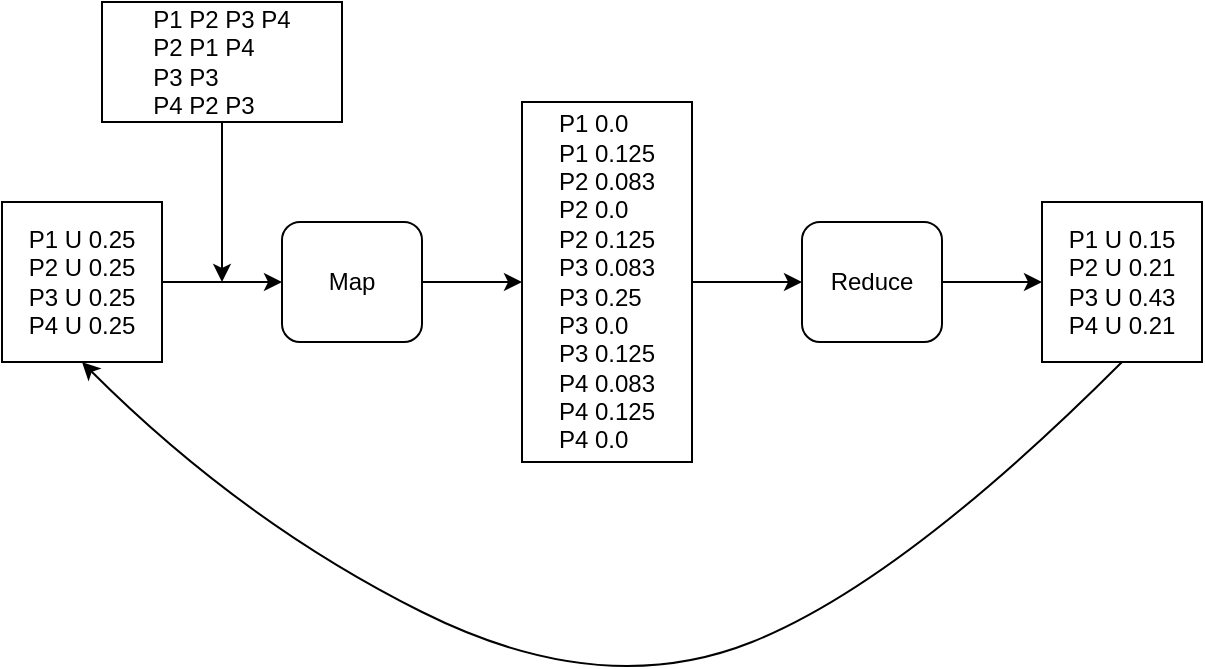 <mxfile version="20.2.8" type="github">
  <diagram id="kgpKYQtTHZ0yAKxKKP6v" name="Page-1">
    <mxGraphModel dx="1990" dy="1072" grid="1" gridSize="10" guides="1" tooltips="1" connect="1" arrows="1" fold="1" page="1" pageScale="1" pageWidth="850" pageHeight="1100" math="0" shadow="0">
      <root>
        <mxCell id="0" />
        <mxCell id="1" parent="0" />
        <mxCell id="R-UWoaouHZfLqns_l7Qr-1" value="P1 U 0.25&lt;br&gt;P2 U 0.25&lt;br&gt;P3 U 0.25&lt;br&gt;P4 U 0.25" style="whiteSpace=wrap;html=1;aspect=fixed;" vertex="1" parent="1">
          <mxGeometry x="80" y="240" width="80" height="80" as="geometry" />
        </mxCell>
        <mxCell id="R-UWoaouHZfLqns_l7Qr-2" value="Map" style="rounded=1;whiteSpace=wrap;html=1;" vertex="1" parent="1">
          <mxGeometry x="220" y="250" width="70" height="60" as="geometry" />
        </mxCell>
        <mxCell id="R-UWoaouHZfLqns_l7Qr-3" value="" style="endArrow=classic;html=1;rounded=0;exitX=1;exitY=0.5;exitDx=0;exitDy=0;entryX=0;entryY=0.5;entryDx=0;entryDy=0;" edge="1" parent="1" source="R-UWoaouHZfLqns_l7Qr-1" target="R-UWoaouHZfLqns_l7Qr-2">
          <mxGeometry width="50" height="50" relative="1" as="geometry">
            <mxPoint x="400" y="440" as="sourcePoint" />
            <mxPoint x="450" y="390" as="targetPoint" />
          </mxGeometry>
        </mxCell>
        <mxCell id="R-UWoaouHZfLqns_l7Qr-4" value="" style="endArrow=classic;html=1;rounded=0;exitX=0.5;exitY=1;exitDx=0;exitDy=0;" edge="1" parent="1" source="R-UWoaouHZfLqns_l7Qr-5">
          <mxGeometry width="50" height="50" relative="1" as="geometry">
            <mxPoint x="500" y="220" as="sourcePoint" />
            <mxPoint x="190" y="280" as="targetPoint" />
          </mxGeometry>
        </mxCell>
        <mxCell id="R-UWoaouHZfLqns_l7Qr-5" value="&lt;div style=&quot;text-align: left;&quot;&gt;&lt;span style=&quot;background-color: initial;&quot;&gt;P1 P2 P3 P4&lt;/span&gt;&lt;/div&gt;&lt;div style=&quot;text-align: left;&quot;&gt;&lt;span style=&quot;background-color: initial;&quot;&gt;P2 P1 P4&lt;/span&gt;&lt;/div&gt;&lt;div style=&quot;text-align: left;&quot;&gt;&lt;span style=&quot;background-color: initial;&quot;&gt;P3 P3&lt;/span&gt;&lt;/div&gt;&lt;div style=&quot;text-align: left;&quot;&gt;&lt;span style=&quot;background-color: initial;&quot;&gt;P4 P2 P3&lt;/span&gt;&lt;/div&gt;" style="rounded=0;whiteSpace=wrap;html=1;" vertex="1" parent="1">
          <mxGeometry x="130" y="140" width="120" height="60" as="geometry" />
        </mxCell>
        <mxCell id="R-UWoaouHZfLqns_l7Qr-6" value="" style="endArrow=classic;html=1;rounded=0;exitX=1;exitY=0.5;exitDx=0;exitDy=0;" edge="1" parent="1" source="R-UWoaouHZfLqns_l7Qr-2" target="R-UWoaouHZfLqns_l7Qr-7">
          <mxGeometry width="50" height="50" relative="1" as="geometry">
            <mxPoint x="400" y="420" as="sourcePoint" />
            <mxPoint x="360" y="280" as="targetPoint" />
          </mxGeometry>
        </mxCell>
        <mxCell id="R-UWoaouHZfLqns_l7Qr-8" style="edgeStyle=orthogonalEdgeStyle;rounded=0;orthogonalLoop=1;jettySize=auto;html=1;exitX=0;exitY=0.5;exitDx=0;exitDy=0;" edge="1" parent="1" source="R-UWoaouHZfLqns_l7Qr-7">
          <mxGeometry relative="1" as="geometry">
            <mxPoint x="360" y="280" as="targetPoint" />
          </mxGeometry>
        </mxCell>
        <mxCell id="R-UWoaouHZfLqns_l7Qr-7" value="&lt;div style=&quot;text-align: left;&quot;&gt;&lt;span style=&quot;background-color: initial;&quot;&gt;P1 0.0&lt;/span&gt;&lt;/div&gt;&lt;div style=&quot;text-align: left;&quot;&gt;&lt;span style=&quot;background-color: initial;&quot;&gt;P1 0.125&lt;/span&gt;&lt;/div&gt;&lt;div style=&quot;text-align: left;&quot;&gt;&lt;span style=&quot;background-color: initial;&quot;&gt;P2 0.083&lt;/span&gt;&lt;/div&gt;&lt;div style=&quot;text-align: left;&quot;&gt;&lt;div&gt;&lt;span style=&quot;background-color: initial;&quot;&gt;P2 0.0&lt;/span&gt;&lt;/div&gt;&lt;div&gt;&lt;span style=&quot;background-color: initial;&quot;&gt;P2 0.125&lt;/span&gt;&lt;/div&gt;&lt;div&gt;&lt;div&gt;&lt;span style=&quot;background-color: initial;&quot;&gt;P3 0.083&lt;/span&gt;&lt;/div&gt;&lt;div&gt;&lt;div&gt;&lt;span style=&quot;background-color: initial;&quot;&gt;P3 0.25&lt;/span&gt;&lt;/div&gt;&lt;div&gt;&lt;span style=&quot;background-color: initial;&quot;&gt;P3 0.0&lt;/span&gt;&lt;/div&gt;&lt;/div&gt;&lt;/div&gt;&lt;div&gt;&lt;span style=&quot;background-color: initial;&quot;&gt;P3 0.125&lt;/span&gt;&lt;/div&gt;&lt;div&gt;&lt;div&gt;&lt;span style=&quot;background-color: initial;&quot;&gt;P4 0.083&lt;/span&gt;&lt;br&gt;&lt;/div&gt;&lt;/div&gt;&lt;div&gt;&lt;div&gt;&lt;span style=&quot;background-color: initial;&quot;&gt;P4 0.125&lt;/span&gt;&lt;/div&gt;&lt;div&gt;&lt;span style=&quot;background-color: initial;&quot;&gt;P4 0.0&lt;/span&gt;&lt;/div&gt;&lt;/div&gt;&lt;/div&gt;" style="rounded=0;whiteSpace=wrap;html=1;" vertex="1" parent="1">
          <mxGeometry x="340" y="190" width="85" height="180" as="geometry" />
        </mxCell>
        <mxCell id="R-UWoaouHZfLqns_l7Qr-9" value="" style="endArrow=classic;html=1;rounded=0;exitX=1;exitY=0.5;exitDx=0;exitDy=0;" edge="1" parent="1" source="R-UWoaouHZfLqns_l7Qr-7">
          <mxGeometry width="50" height="50" relative="1" as="geometry">
            <mxPoint x="400" y="340" as="sourcePoint" />
            <mxPoint x="480" y="280" as="targetPoint" />
          </mxGeometry>
        </mxCell>
        <mxCell id="R-UWoaouHZfLqns_l7Qr-11" value="P1 U 0.15&lt;br&gt;P2 U 0.21&lt;br&gt;P3 U 0.43&lt;br&gt;P4 U 0.21" style="whiteSpace=wrap;html=1;aspect=fixed;" vertex="1" parent="1">
          <mxGeometry x="600" y="240" width="80" height="80" as="geometry" />
        </mxCell>
        <mxCell id="R-UWoaouHZfLqns_l7Qr-13" value="" style="edgeStyle=orthogonalEdgeStyle;rounded=0;orthogonalLoop=1;jettySize=auto;html=1;" edge="1" parent="1" source="R-UWoaouHZfLqns_l7Qr-12" target="R-UWoaouHZfLqns_l7Qr-11">
          <mxGeometry relative="1" as="geometry" />
        </mxCell>
        <mxCell id="R-UWoaouHZfLqns_l7Qr-12" value="Reduce" style="rounded=1;whiteSpace=wrap;html=1;" vertex="1" parent="1">
          <mxGeometry x="480" y="250" width="70" height="60" as="geometry" />
        </mxCell>
        <mxCell id="R-UWoaouHZfLqns_l7Qr-14" value="" style="curved=1;endArrow=classic;html=1;rounded=0;exitX=0.5;exitY=1;exitDx=0;exitDy=0;entryX=0.5;entryY=1;entryDx=0;entryDy=0;" edge="1" parent="1" source="R-UWoaouHZfLqns_l7Qr-11" target="R-UWoaouHZfLqns_l7Qr-1">
          <mxGeometry width="50" height="50" relative="1" as="geometry">
            <mxPoint x="400" y="340" as="sourcePoint" />
            <mxPoint x="450" y="290" as="targetPoint" />
            <Array as="points">
              <mxPoint x="530" y="430" />
              <mxPoint x="380" y="490" />
              <mxPoint x="200" y="400" />
            </Array>
          </mxGeometry>
        </mxCell>
      </root>
    </mxGraphModel>
  </diagram>
</mxfile>
